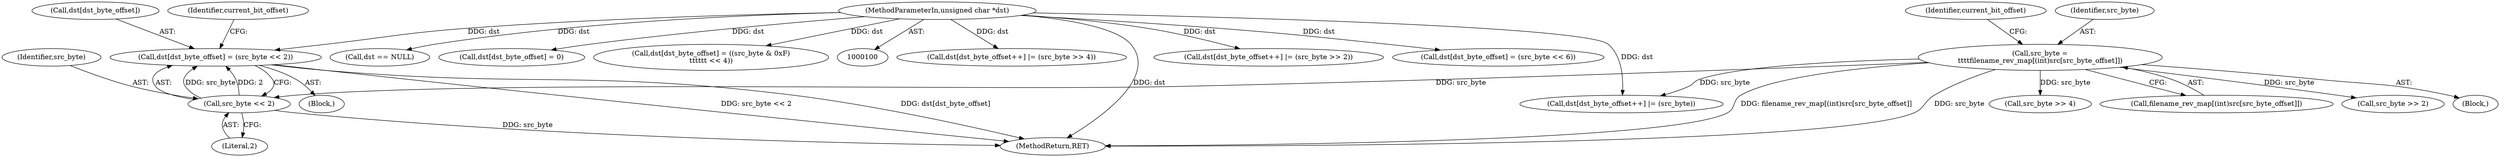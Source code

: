 digraph "0_linux_942080643bce061c3dd9d5718d3b745dcb39a8bc@array" {
"1000148" [label="(Call,dst[dst_byte_offset] = (src_byte << 2))"];
"1000152" [label="(Call,src_byte << 2)"];
"1000135" [label="(Call,src_byte =\n\t\t\t\tfilename_rev_map[(int)src[src_byte_offset]])"];
"1000101" [label="(MethodParameterIn,unsigned char *dst)"];
"1000225" [label="(MethodReturn,RET)"];
"1000165" [label="(Call,src_byte >> 4)"];
"1000160" [label="(Call,dst[dst_byte_offset++] |= (src_byte >> 4))"];
"1000149" [label="(Call,dst[dst_byte_offset])"];
"1000153" [label="(Identifier,src_byte)"];
"1000202" [label="(Call,dst[dst_byte_offset++] |= (src_byte))"];
"1000182" [label="(Call,dst[dst_byte_offset++] |= (src_byte >> 2))"];
"1000156" [label="(Identifier,current_bit_offset)"];
"1000146" [label="(Block,)"];
"1000136" [label="(Identifier,src_byte)"];
"1000145" [label="(Identifier,current_bit_offset)"];
"1000152" [label="(Call,src_byte << 2)"];
"1000154" [label="(Literal,2)"];
"1000190" [label="(Call,dst[dst_byte_offset] = (src_byte << 6))"];
"1000187" [label="(Call,src_byte >> 2)"];
"1000119" [label="(Call,dst == NULL)"];
"1000148" [label="(Call,dst[dst_byte_offset] = (src_byte << 2))"];
"1000135" [label="(Call,src_byte =\n\t\t\t\tfilename_rev_map[(int)src[src_byte_offset]])"];
"1000208" [label="(Call,dst[dst_byte_offset] = 0)"];
"1000133" [label="(Block,)"];
"1000101" [label="(MethodParameterIn,unsigned char *dst)"];
"1000168" [label="(Call,dst[dst_byte_offset] = ((src_byte & 0xF)\n\t\t\t\t\t\t << 4))"];
"1000137" [label="(Call,filename_rev_map[(int)src[src_byte_offset]])"];
"1000148" -> "1000146"  [label="AST: "];
"1000148" -> "1000152"  [label="CFG: "];
"1000149" -> "1000148"  [label="AST: "];
"1000152" -> "1000148"  [label="AST: "];
"1000156" -> "1000148"  [label="CFG: "];
"1000148" -> "1000225"  [label="DDG: src_byte << 2"];
"1000148" -> "1000225"  [label="DDG: dst[dst_byte_offset]"];
"1000152" -> "1000148"  [label="DDG: src_byte"];
"1000152" -> "1000148"  [label="DDG: 2"];
"1000101" -> "1000148"  [label="DDG: dst"];
"1000152" -> "1000154"  [label="CFG: "];
"1000153" -> "1000152"  [label="AST: "];
"1000154" -> "1000152"  [label="AST: "];
"1000152" -> "1000225"  [label="DDG: src_byte"];
"1000135" -> "1000152"  [label="DDG: src_byte"];
"1000135" -> "1000133"  [label="AST: "];
"1000135" -> "1000137"  [label="CFG: "];
"1000136" -> "1000135"  [label="AST: "];
"1000137" -> "1000135"  [label="AST: "];
"1000145" -> "1000135"  [label="CFG: "];
"1000135" -> "1000225"  [label="DDG: src_byte"];
"1000135" -> "1000225"  [label="DDG: filename_rev_map[(int)src[src_byte_offset]]"];
"1000135" -> "1000165"  [label="DDG: src_byte"];
"1000135" -> "1000187"  [label="DDG: src_byte"];
"1000135" -> "1000202"  [label="DDG: src_byte"];
"1000101" -> "1000100"  [label="AST: "];
"1000101" -> "1000225"  [label="DDG: dst"];
"1000101" -> "1000119"  [label="DDG: dst"];
"1000101" -> "1000160"  [label="DDG: dst"];
"1000101" -> "1000168"  [label="DDG: dst"];
"1000101" -> "1000182"  [label="DDG: dst"];
"1000101" -> "1000190"  [label="DDG: dst"];
"1000101" -> "1000202"  [label="DDG: dst"];
"1000101" -> "1000208"  [label="DDG: dst"];
}
